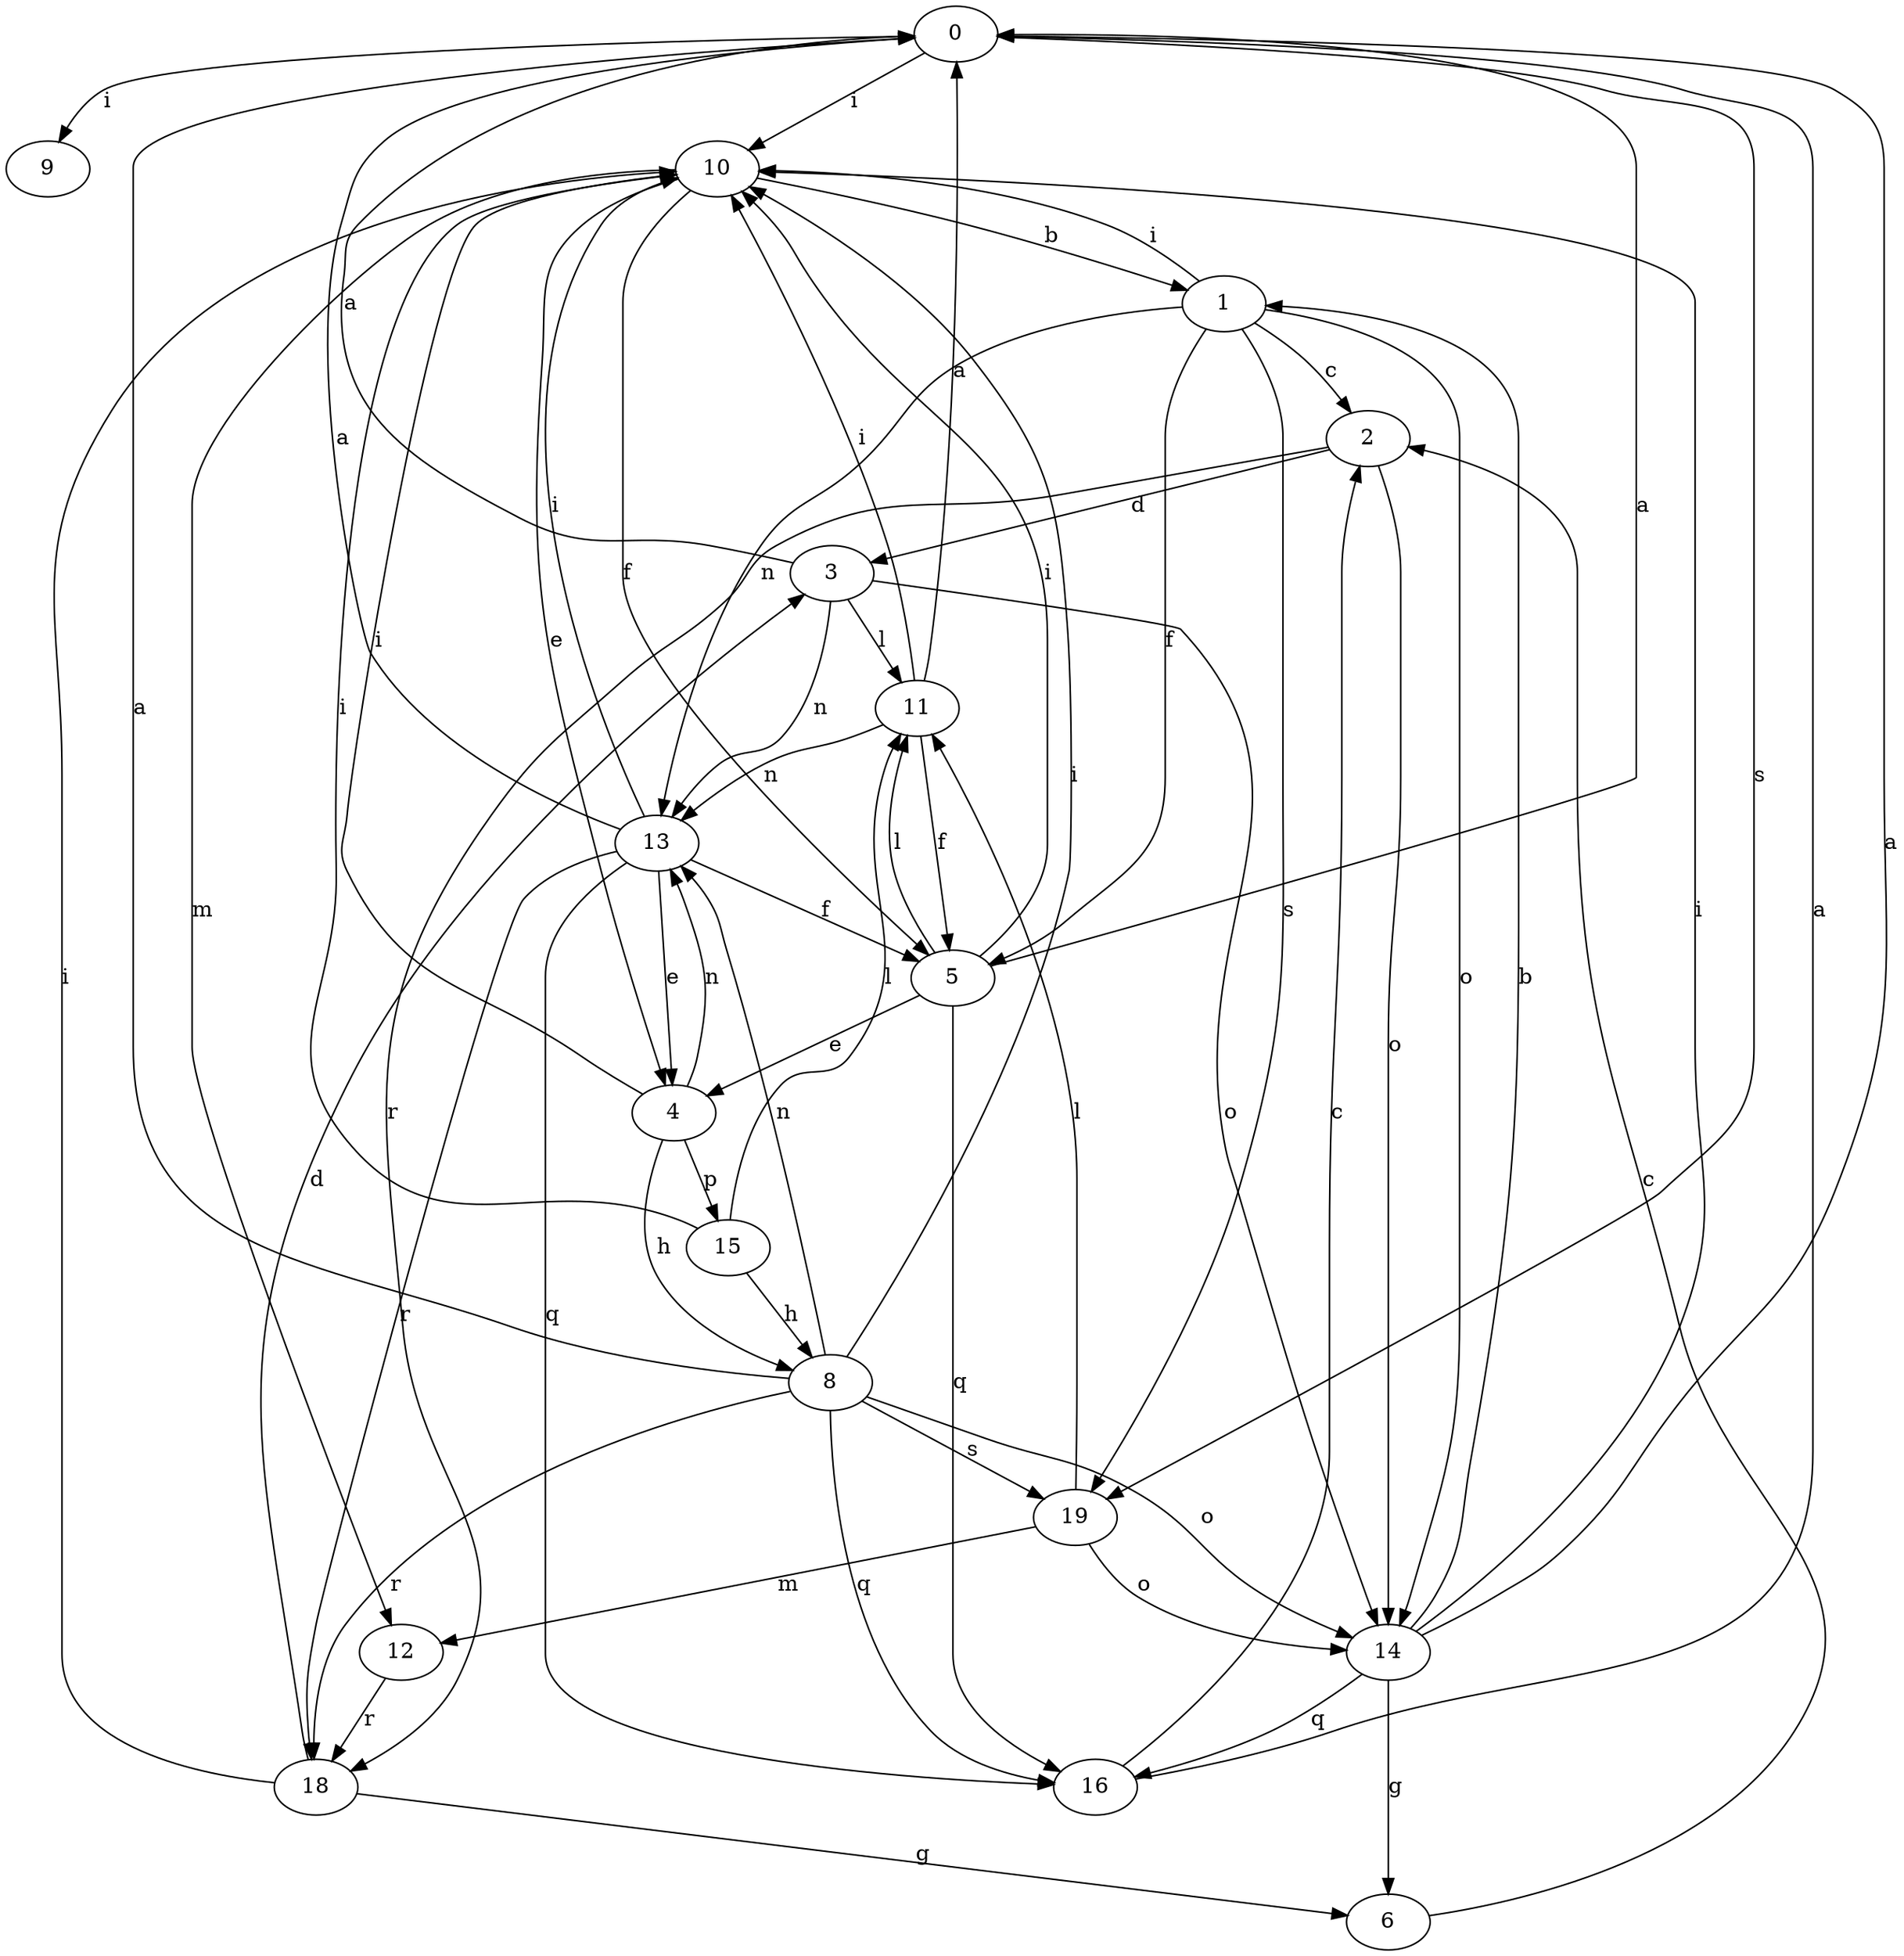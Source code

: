 strict digraph  {
0;
1;
2;
3;
4;
5;
6;
8;
9;
10;
11;
12;
13;
14;
15;
16;
18;
19;
0 -> 9  [label=i];
0 -> 10  [label=i];
0 -> 19  [label=s];
1 -> 2  [label=c];
1 -> 5  [label=f];
1 -> 10  [label=i];
1 -> 13  [label=n];
1 -> 14  [label=o];
1 -> 19  [label=s];
2 -> 3  [label=d];
2 -> 14  [label=o];
2 -> 18  [label=r];
3 -> 0  [label=a];
3 -> 11  [label=l];
3 -> 13  [label=n];
3 -> 14  [label=o];
4 -> 8  [label=h];
4 -> 10  [label=i];
4 -> 13  [label=n];
4 -> 15  [label=p];
5 -> 0  [label=a];
5 -> 4  [label=e];
5 -> 10  [label=i];
5 -> 11  [label=l];
5 -> 16  [label=q];
6 -> 2  [label=c];
8 -> 0  [label=a];
8 -> 10  [label=i];
8 -> 13  [label=n];
8 -> 14  [label=o];
8 -> 16  [label=q];
8 -> 18  [label=r];
8 -> 19  [label=s];
10 -> 1  [label=b];
10 -> 4  [label=e];
10 -> 5  [label=f];
10 -> 12  [label=m];
11 -> 0  [label=a];
11 -> 5  [label=f];
11 -> 10  [label=i];
11 -> 13  [label=n];
12 -> 18  [label=r];
13 -> 0  [label=a];
13 -> 4  [label=e];
13 -> 5  [label=f];
13 -> 10  [label=i];
13 -> 16  [label=q];
13 -> 18  [label=r];
14 -> 0  [label=a];
14 -> 1  [label=b];
14 -> 6  [label=g];
14 -> 10  [label=i];
14 -> 16  [label=q];
15 -> 8  [label=h];
15 -> 10  [label=i];
15 -> 11  [label=l];
16 -> 0  [label=a];
16 -> 2  [label=c];
18 -> 3  [label=d];
18 -> 6  [label=g];
18 -> 10  [label=i];
19 -> 11  [label=l];
19 -> 12  [label=m];
19 -> 14  [label=o];
}
